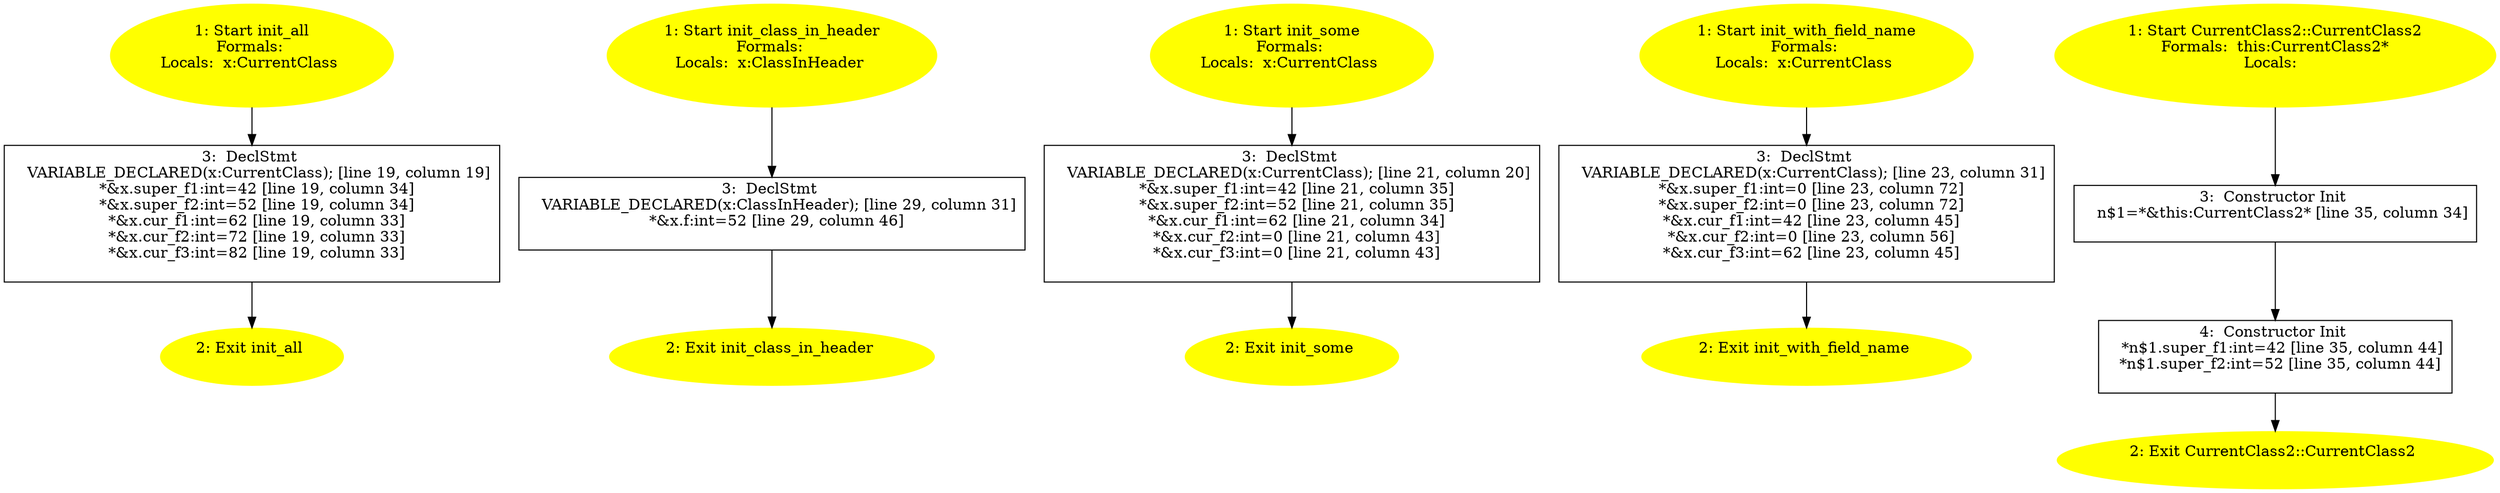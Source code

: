 /* @generated */
digraph cfg {
"init_all#16312083996044697104.b802f2b6193bc69c_1" [label="1: Start init_all\nFormals: \nLocals:  x:CurrentClass \n  " color=yellow style=filled]
	

	 "init_all#16312083996044697104.b802f2b6193bc69c_1" -> "init_all#16312083996044697104.b802f2b6193bc69c_3" ;
"init_all#16312083996044697104.b802f2b6193bc69c_2" [label="2: Exit init_all \n  " color=yellow style=filled]
	

"init_all#16312083996044697104.b802f2b6193bc69c_3" [label="3:  DeclStmt \n   VARIABLE_DECLARED(x:CurrentClass); [line 19, column 19]\n  *&x.super_f1:int=42 [line 19, column 34]\n  *&x.super_f2:int=52 [line 19, column 34]\n  *&x.cur_f1:int=62 [line 19, column 33]\n  *&x.cur_f2:int=72 [line 19, column 33]\n  *&x.cur_f3:int=82 [line 19, column 33]\n " shape="box"]
	

	 "init_all#16312083996044697104.b802f2b6193bc69c_3" -> "init_all#16312083996044697104.b802f2b6193bc69c_2" ;
"init_class_in_header#181929391833.02fc198379f1411d_1" [label="1: Start init_class_in_header\nFormals: \nLocals:  x:ClassInHeader \n  " color=yellow style=filled]
	

	 "init_class_in_header#181929391833.02fc198379f1411d_1" -> "init_class_in_header#181929391833.02fc198379f1411d_3" ;
"init_class_in_header#181929391833.02fc198379f1411d_2" [label="2: Exit init_class_in_header \n  " color=yellow style=filled]
	

"init_class_in_header#181929391833.02fc198379f1411d_3" [label="3:  DeclStmt \n   VARIABLE_DECLARED(x:ClassInHeader); [line 29, column 31]\n  *&x.f:int=52 [line 29, column 46]\n " shape="box"]
	

	 "init_class_in_header#181929391833.02fc198379f1411d_3" -> "init_class_in_header#181929391833.02fc198379f1411d_2" ;
"init_some#8538535122353085284.3304c4fd95fd5f9e_1" [label="1: Start init_some\nFormals: \nLocals:  x:CurrentClass \n  " color=yellow style=filled]
	

	 "init_some#8538535122353085284.3304c4fd95fd5f9e_1" -> "init_some#8538535122353085284.3304c4fd95fd5f9e_3" ;
"init_some#8538535122353085284.3304c4fd95fd5f9e_2" [label="2: Exit init_some \n  " color=yellow style=filled]
	

"init_some#8538535122353085284.3304c4fd95fd5f9e_3" [label="3:  DeclStmt \n   VARIABLE_DECLARED(x:CurrentClass); [line 21, column 20]\n  *&x.super_f1:int=42 [line 21, column 35]\n  *&x.super_f2:int=52 [line 21, column 35]\n  *&x.cur_f1:int=62 [line 21, column 34]\n  *&x.cur_f2:int=0 [line 21, column 43]\n  *&x.cur_f3:int=0 [line 21, column 43]\n " shape="box"]
	

	 "init_some#8538535122353085284.3304c4fd95fd5f9e_3" -> "init_some#8538535122353085284.3304c4fd95fd5f9e_2" ;
"init_with_field_name#773079224408.5cfe20dbecd3fd22_1" [label="1: Start init_with_field_name\nFormals: \nLocals:  x:CurrentClass \n  " color=yellow style=filled]
	

	 "init_with_field_name#773079224408.5cfe20dbecd3fd22_1" -> "init_with_field_name#773079224408.5cfe20dbecd3fd22_3" ;
"init_with_field_name#773079224408.5cfe20dbecd3fd22_2" [label="2: Exit init_with_field_name \n  " color=yellow style=filled]
	

"init_with_field_name#773079224408.5cfe20dbecd3fd22_3" [label="3:  DeclStmt \n   VARIABLE_DECLARED(x:CurrentClass); [line 23, column 31]\n  *&x.super_f1:int=0 [line 23, column 72]\n  *&x.super_f2:int=0 [line 23, column 72]\n  *&x.cur_f1:int=42 [line 23, column 45]\n  *&x.cur_f2:int=0 [line 23, column 56]\n  *&x.cur_f3:int=62 [line 23, column 45]\n " shape="box"]
	

	 "init_with_field_name#773079224408.5cfe20dbecd3fd22_3" -> "init_with_field_name#773079224408.5cfe20dbecd3fd22_2" ;
"CurrentClass2#CurrentClass2#{8385.0f3d4fade6e39824_1" [label="1: Start CurrentClass2::CurrentClass2\nFormals:  this:CurrentClass2*\nLocals:  \n  " color=yellow style=filled]
	

	 "CurrentClass2#CurrentClass2#{8385.0f3d4fade6e39824_1" -> "CurrentClass2#CurrentClass2#{8385.0f3d4fade6e39824_3" ;
"CurrentClass2#CurrentClass2#{8385.0f3d4fade6e39824_2" [label="2: Exit CurrentClass2::CurrentClass2 \n  " color=yellow style=filled]
	

"CurrentClass2#CurrentClass2#{8385.0f3d4fade6e39824_3" [label="3:  Constructor Init \n   n$1=*&this:CurrentClass2* [line 35, column 34]\n " shape="box"]
	

	 "CurrentClass2#CurrentClass2#{8385.0f3d4fade6e39824_3" -> "CurrentClass2#CurrentClass2#{8385.0f3d4fade6e39824_4" ;
"CurrentClass2#CurrentClass2#{8385.0f3d4fade6e39824_4" [label="4:  Constructor Init \n   *n$1.super_f1:int=42 [line 35, column 44]\n  *n$1.super_f2:int=52 [line 35, column 44]\n " shape="box"]
	

	 "CurrentClass2#CurrentClass2#{8385.0f3d4fade6e39824_4" -> "CurrentClass2#CurrentClass2#{8385.0f3d4fade6e39824_2" ;
}
